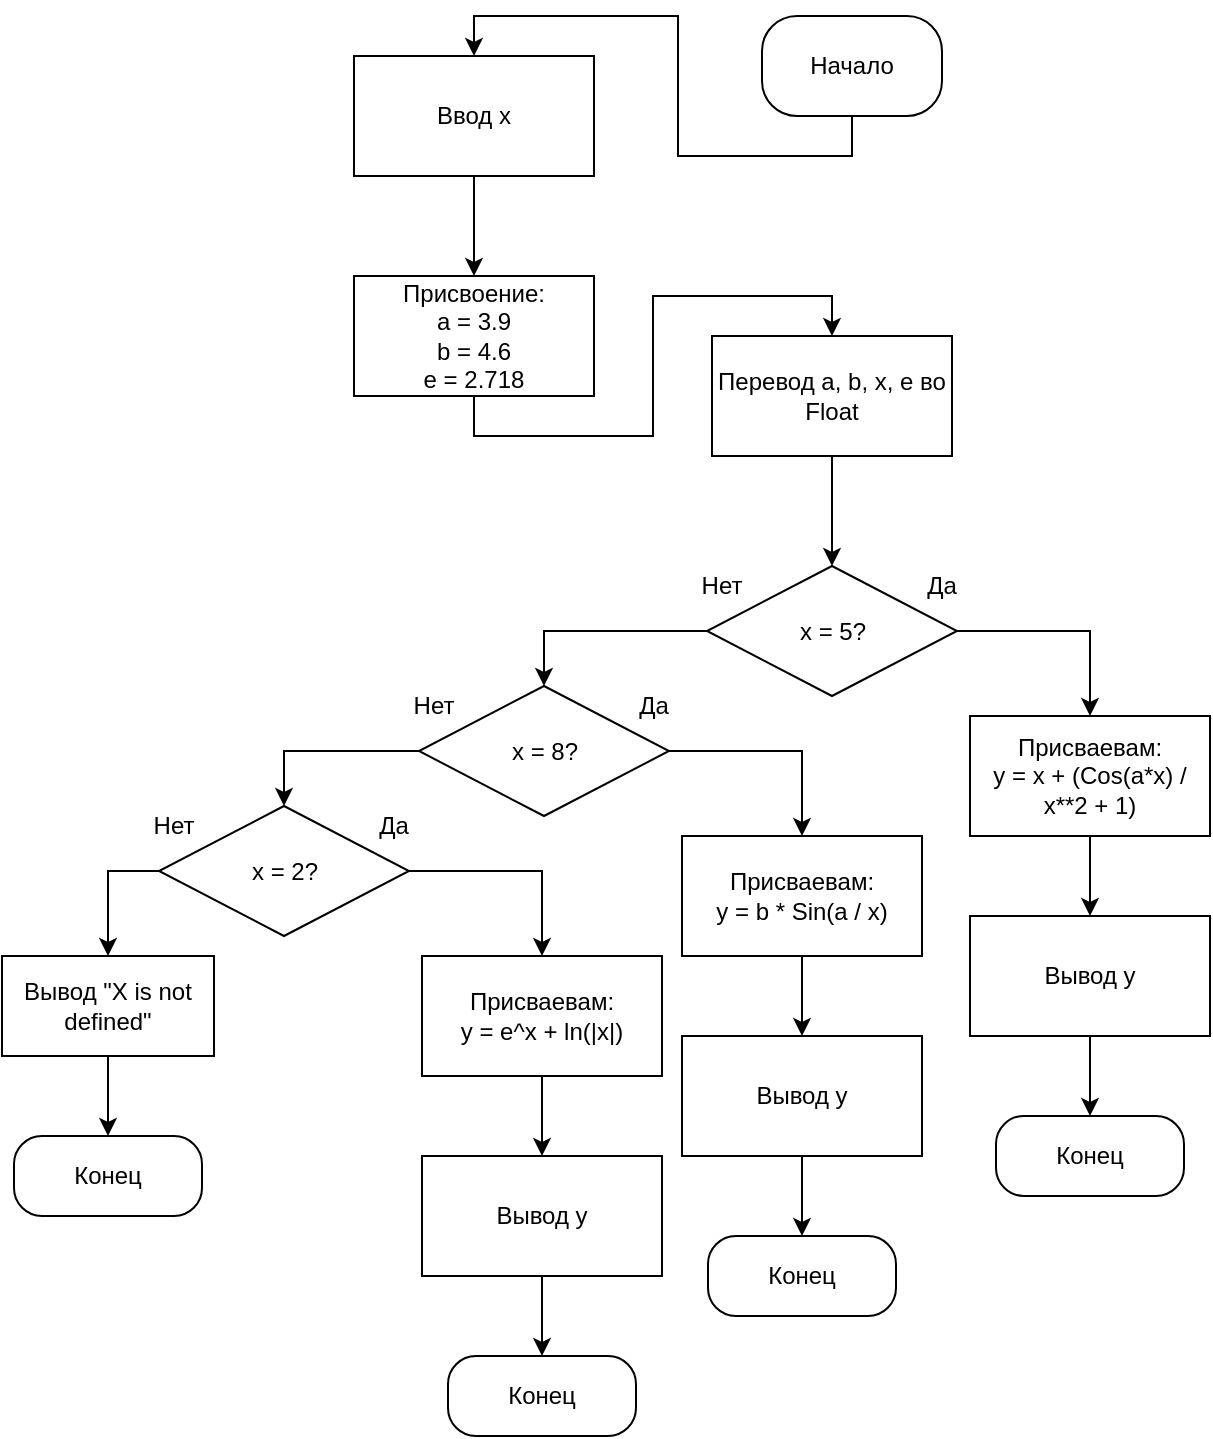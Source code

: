 <mxfile version="23.1.5" type="device">
  <diagram name="Страница — 1" id="JLULOAlkJ3aI0VZnD2LQ">
    <mxGraphModel dx="2076" dy="817" grid="1" gridSize="10" guides="1" tooltips="1" connect="1" arrows="1" fold="1" page="1" pageScale="1" pageWidth="827" pageHeight="1169" math="0" shadow="0">
      <root>
        <mxCell id="0" />
        <mxCell id="1" parent="0" />
        <mxCell id="gBKuoCQjEU2EA3JGXyk2-4" style="edgeStyle=orthogonalEdgeStyle;rounded=0;orthogonalLoop=1;jettySize=auto;html=1;exitX=0.5;exitY=1;exitDx=0;exitDy=0;entryX=0.5;entryY=0;entryDx=0;entryDy=0;" parent="1" source="gBKuoCQjEU2EA3JGXyk2-1" target="gBKuoCQjEU2EA3JGXyk2-3" edge="1">
          <mxGeometry relative="1" as="geometry" />
        </mxCell>
        <mxCell id="gBKuoCQjEU2EA3JGXyk2-1" value="Начало" style="rounded=1;whiteSpace=wrap;html=1;arcSize=35;" parent="1" vertex="1">
          <mxGeometry x="310" y="290" width="90" height="50" as="geometry" />
        </mxCell>
        <mxCell id="mVvoFzOm8W_NfxXXfwmJ-10" style="edgeStyle=orthogonalEdgeStyle;rounded=0;orthogonalLoop=1;jettySize=auto;html=1;exitX=1;exitY=0.5;exitDx=0;exitDy=0;entryX=0.5;entryY=0;entryDx=0;entryDy=0;" edge="1" parent="1" source="gBKuoCQjEU2EA3JGXyk2-2" target="mVvoFzOm8W_NfxXXfwmJ-9">
          <mxGeometry relative="1" as="geometry" />
        </mxCell>
        <mxCell id="mVvoFzOm8W_NfxXXfwmJ-28" style="edgeStyle=orthogonalEdgeStyle;rounded=0;orthogonalLoop=1;jettySize=auto;html=1;exitX=0;exitY=0.5;exitDx=0;exitDy=0;entryX=0.5;entryY=0;entryDx=0;entryDy=0;" edge="1" parent="1" source="gBKuoCQjEU2EA3JGXyk2-2" target="mVvoFzOm8W_NfxXXfwmJ-20">
          <mxGeometry relative="1" as="geometry" />
        </mxCell>
        <mxCell id="gBKuoCQjEU2EA3JGXyk2-2" value="x = 5?" style="rhombus;whiteSpace=wrap;html=1;" parent="1" vertex="1">
          <mxGeometry x="282.5" y="565" width="125" height="65" as="geometry" />
        </mxCell>
        <mxCell id="mVvoFzOm8W_NfxXXfwmJ-5" style="edgeStyle=orthogonalEdgeStyle;rounded=0;orthogonalLoop=1;jettySize=auto;html=1;exitX=0.5;exitY=1;exitDx=0;exitDy=0;entryX=0.5;entryY=0;entryDx=0;entryDy=0;" edge="1" parent="1" source="gBKuoCQjEU2EA3JGXyk2-3" target="mVvoFzOm8W_NfxXXfwmJ-4">
          <mxGeometry relative="1" as="geometry" />
        </mxCell>
        <mxCell id="gBKuoCQjEU2EA3JGXyk2-3" value="Ввод x" style="rounded=0;whiteSpace=wrap;html=1;" parent="1" vertex="1">
          <mxGeometry x="106" y="310" width="120" height="60" as="geometry" />
        </mxCell>
        <mxCell id="mVvoFzOm8W_NfxXXfwmJ-3" style="edgeStyle=orthogonalEdgeStyle;rounded=0;orthogonalLoop=1;jettySize=auto;html=1;exitX=0.5;exitY=1;exitDx=0;exitDy=0;entryX=0.5;entryY=0;entryDx=0;entryDy=0;" edge="1" parent="1" source="mVvoFzOm8W_NfxXXfwmJ-1" target="gBKuoCQjEU2EA3JGXyk2-2">
          <mxGeometry relative="1" as="geometry" />
        </mxCell>
        <mxCell id="mVvoFzOm8W_NfxXXfwmJ-1" value="Перевод a, b, x, e во Float" style="rounded=0;whiteSpace=wrap;html=1;" vertex="1" parent="1">
          <mxGeometry x="285" y="450" width="120" height="60" as="geometry" />
        </mxCell>
        <mxCell id="mVvoFzOm8W_NfxXXfwmJ-6" style="edgeStyle=orthogonalEdgeStyle;rounded=0;orthogonalLoop=1;jettySize=auto;html=1;exitX=0.5;exitY=1;exitDx=0;exitDy=0;entryX=0.5;entryY=0;entryDx=0;entryDy=0;" edge="1" parent="1" source="mVvoFzOm8W_NfxXXfwmJ-4" target="mVvoFzOm8W_NfxXXfwmJ-1">
          <mxGeometry relative="1" as="geometry" />
        </mxCell>
        <mxCell id="mVvoFzOm8W_NfxXXfwmJ-4" value="Присвоение:&lt;br&gt;a = 3.9&lt;br&gt;b = 4.6&lt;br&gt;e =&amp;nbsp;2.718" style="rounded=0;whiteSpace=wrap;html=1;" vertex="1" parent="1">
          <mxGeometry x="106" y="420" width="120" height="60" as="geometry" />
        </mxCell>
        <mxCell id="mVvoFzOm8W_NfxXXfwmJ-7" value="Да" style="text;html=1;align=center;verticalAlign=middle;whiteSpace=wrap;rounded=0;" vertex="1" parent="1">
          <mxGeometry x="370" y="560" width="60" height="30" as="geometry" />
        </mxCell>
        <mxCell id="mVvoFzOm8W_NfxXXfwmJ-8" value="Нет" style="text;html=1;align=center;verticalAlign=middle;whiteSpace=wrap;rounded=0;" vertex="1" parent="1">
          <mxGeometry x="260" y="560" width="60" height="30" as="geometry" />
        </mxCell>
        <mxCell id="mVvoFzOm8W_NfxXXfwmJ-17" style="edgeStyle=orthogonalEdgeStyle;rounded=0;orthogonalLoop=1;jettySize=auto;html=1;exitX=0.5;exitY=1;exitDx=0;exitDy=0;entryX=0.5;entryY=0;entryDx=0;entryDy=0;" edge="1" parent="1" source="mVvoFzOm8W_NfxXXfwmJ-9" target="mVvoFzOm8W_NfxXXfwmJ-16">
          <mxGeometry relative="1" as="geometry" />
        </mxCell>
        <mxCell id="mVvoFzOm8W_NfxXXfwmJ-9" value="Присваевам:&lt;br&gt;y =&amp;nbsp;x + (Сos(a*x) / x**2 + 1)" style="rounded=0;whiteSpace=wrap;html=1;" vertex="1" parent="1">
          <mxGeometry x="414" y="640" width="120" height="60" as="geometry" />
        </mxCell>
        <mxCell id="mVvoFzOm8W_NfxXXfwmJ-13" value="Конец" style="rounded=1;whiteSpace=wrap;html=1;arcSize=35;" vertex="1" parent="1">
          <mxGeometry x="427" y="840" width="94" height="40" as="geometry" />
        </mxCell>
        <mxCell id="mVvoFzOm8W_NfxXXfwmJ-18" style="edgeStyle=orthogonalEdgeStyle;rounded=0;orthogonalLoop=1;jettySize=auto;html=1;exitX=0.5;exitY=1;exitDx=0;exitDy=0;entryX=0.5;entryY=0;entryDx=0;entryDy=0;" edge="1" parent="1" source="mVvoFzOm8W_NfxXXfwmJ-16" target="mVvoFzOm8W_NfxXXfwmJ-13">
          <mxGeometry relative="1" as="geometry" />
        </mxCell>
        <mxCell id="mVvoFzOm8W_NfxXXfwmJ-16" value="Вывод y" style="rounded=0;whiteSpace=wrap;html=1;" vertex="1" parent="1">
          <mxGeometry x="414" y="740" width="120" height="60" as="geometry" />
        </mxCell>
        <mxCell id="mVvoFzOm8W_NfxXXfwmJ-19" style="edgeStyle=orthogonalEdgeStyle;rounded=0;orthogonalLoop=1;jettySize=auto;html=1;exitX=1;exitY=0.5;exitDx=0;exitDy=0;entryX=0.5;entryY=0;entryDx=0;entryDy=0;" edge="1" parent="1" source="mVvoFzOm8W_NfxXXfwmJ-20" target="mVvoFzOm8W_NfxXXfwmJ-24">
          <mxGeometry relative="1" as="geometry" />
        </mxCell>
        <mxCell id="mVvoFzOm8W_NfxXXfwmJ-39" style="edgeStyle=orthogonalEdgeStyle;rounded=0;orthogonalLoop=1;jettySize=auto;html=1;exitX=0;exitY=0.5;exitDx=0;exitDy=0;entryX=0.5;entryY=0;entryDx=0;entryDy=0;" edge="1" parent="1" source="mVvoFzOm8W_NfxXXfwmJ-20" target="mVvoFzOm8W_NfxXXfwmJ-31">
          <mxGeometry relative="1" as="geometry" />
        </mxCell>
        <mxCell id="mVvoFzOm8W_NfxXXfwmJ-20" value="x = 8?" style="rhombus;whiteSpace=wrap;html=1;" vertex="1" parent="1">
          <mxGeometry x="138.5" y="625" width="125" height="65" as="geometry" />
        </mxCell>
        <mxCell id="mVvoFzOm8W_NfxXXfwmJ-21" value="Да" style="text;html=1;align=center;verticalAlign=middle;whiteSpace=wrap;rounded=0;" vertex="1" parent="1">
          <mxGeometry x="226" y="620" width="60" height="30" as="geometry" />
        </mxCell>
        <mxCell id="mVvoFzOm8W_NfxXXfwmJ-22" value="Нет" style="text;html=1;align=center;verticalAlign=middle;whiteSpace=wrap;rounded=0;" vertex="1" parent="1">
          <mxGeometry x="116" y="620" width="60" height="30" as="geometry" />
        </mxCell>
        <mxCell id="mVvoFzOm8W_NfxXXfwmJ-23" style="edgeStyle=orthogonalEdgeStyle;rounded=0;orthogonalLoop=1;jettySize=auto;html=1;exitX=0.5;exitY=1;exitDx=0;exitDy=0;entryX=0.5;entryY=0;entryDx=0;entryDy=0;" edge="1" parent="1" source="mVvoFzOm8W_NfxXXfwmJ-24" target="mVvoFzOm8W_NfxXXfwmJ-27">
          <mxGeometry relative="1" as="geometry" />
        </mxCell>
        <mxCell id="mVvoFzOm8W_NfxXXfwmJ-24" value="Присваевам:&lt;br&gt;y =&amp;nbsp;b * Sin(a / x)" style="rounded=0;whiteSpace=wrap;html=1;" vertex="1" parent="1">
          <mxGeometry x="270" y="700" width="120" height="60" as="geometry" />
        </mxCell>
        <mxCell id="mVvoFzOm8W_NfxXXfwmJ-25" value="Конец" style="rounded=1;whiteSpace=wrap;html=1;arcSize=35;" vertex="1" parent="1">
          <mxGeometry x="283" y="900" width="94" height="40" as="geometry" />
        </mxCell>
        <mxCell id="mVvoFzOm8W_NfxXXfwmJ-26" style="edgeStyle=orthogonalEdgeStyle;rounded=0;orthogonalLoop=1;jettySize=auto;html=1;exitX=0.5;exitY=1;exitDx=0;exitDy=0;entryX=0.5;entryY=0;entryDx=0;entryDy=0;" edge="1" parent="1" source="mVvoFzOm8W_NfxXXfwmJ-27" target="mVvoFzOm8W_NfxXXfwmJ-25">
          <mxGeometry relative="1" as="geometry" />
        </mxCell>
        <mxCell id="mVvoFzOm8W_NfxXXfwmJ-27" value="Вывод y" style="rounded=0;whiteSpace=wrap;html=1;" vertex="1" parent="1">
          <mxGeometry x="270" y="800" width="120" height="60" as="geometry" />
        </mxCell>
        <mxCell id="mVvoFzOm8W_NfxXXfwmJ-30" style="edgeStyle=orthogonalEdgeStyle;rounded=0;orthogonalLoop=1;jettySize=auto;html=1;exitX=1;exitY=0.5;exitDx=0;exitDy=0;entryX=0.5;entryY=0;entryDx=0;entryDy=0;" edge="1" parent="1" source="mVvoFzOm8W_NfxXXfwmJ-31" target="mVvoFzOm8W_NfxXXfwmJ-35">
          <mxGeometry relative="1" as="geometry" />
        </mxCell>
        <mxCell id="mVvoFzOm8W_NfxXXfwmJ-43" style="edgeStyle=orthogonalEdgeStyle;rounded=0;orthogonalLoop=1;jettySize=auto;html=1;exitX=0;exitY=0.5;exitDx=0;exitDy=0;entryX=0.5;entryY=0;entryDx=0;entryDy=0;" edge="1" parent="1" source="mVvoFzOm8W_NfxXXfwmJ-31" target="mVvoFzOm8W_NfxXXfwmJ-41">
          <mxGeometry relative="1" as="geometry" />
        </mxCell>
        <mxCell id="mVvoFzOm8W_NfxXXfwmJ-31" value="x = 2?" style="rhombus;whiteSpace=wrap;html=1;" vertex="1" parent="1">
          <mxGeometry x="8.5" y="685" width="125" height="65" as="geometry" />
        </mxCell>
        <mxCell id="mVvoFzOm8W_NfxXXfwmJ-32" value="Да" style="text;html=1;align=center;verticalAlign=middle;whiteSpace=wrap;rounded=0;" vertex="1" parent="1">
          <mxGeometry x="96" y="680" width="60" height="30" as="geometry" />
        </mxCell>
        <mxCell id="mVvoFzOm8W_NfxXXfwmJ-33" value="Нет" style="text;html=1;align=center;verticalAlign=middle;whiteSpace=wrap;rounded=0;" vertex="1" parent="1">
          <mxGeometry x="-14" y="680" width="60" height="30" as="geometry" />
        </mxCell>
        <mxCell id="mVvoFzOm8W_NfxXXfwmJ-34" style="edgeStyle=orthogonalEdgeStyle;rounded=0;orthogonalLoop=1;jettySize=auto;html=1;exitX=0.5;exitY=1;exitDx=0;exitDy=0;entryX=0.5;entryY=0;entryDx=0;entryDy=0;" edge="1" parent="1" source="mVvoFzOm8W_NfxXXfwmJ-35" target="mVvoFzOm8W_NfxXXfwmJ-38">
          <mxGeometry relative="1" as="geometry" />
        </mxCell>
        <mxCell id="mVvoFzOm8W_NfxXXfwmJ-35" value="Присваевам:&lt;br&gt;y =&amp;nbsp;e^x + ln(|x|)" style="rounded=0;whiteSpace=wrap;html=1;" vertex="1" parent="1">
          <mxGeometry x="140" y="760" width="120" height="60" as="geometry" />
        </mxCell>
        <mxCell id="mVvoFzOm8W_NfxXXfwmJ-36" value="Конец" style="rounded=1;whiteSpace=wrap;html=1;arcSize=35;" vertex="1" parent="1">
          <mxGeometry x="153" y="960" width="94" height="40" as="geometry" />
        </mxCell>
        <mxCell id="mVvoFzOm8W_NfxXXfwmJ-37" style="edgeStyle=orthogonalEdgeStyle;rounded=0;orthogonalLoop=1;jettySize=auto;html=1;exitX=0.5;exitY=1;exitDx=0;exitDy=0;entryX=0.5;entryY=0;entryDx=0;entryDy=0;" edge="1" parent="1" source="mVvoFzOm8W_NfxXXfwmJ-38" target="mVvoFzOm8W_NfxXXfwmJ-36">
          <mxGeometry relative="1" as="geometry" />
        </mxCell>
        <mxCell id="mVvoFzOm8W_NfxXXfwmJ-38" value="Вывод y" style="rounded=0;whiteSpace=wrap;html=1;" vertex="1" parent="1">
          <mxGeometry x="140" y="860" width="120" height="60" as="geometry" />
        </mxCell>
        <mxCell id="mVvoFzOm8W_NfxXXfwmJ-40" value="Конец" style="rounded=1;whiteSpace=wrap;html=1;arcSize=35;" vertex="1" parent="1">
          <mxGeometry x="-64" y="850" width="94" height="40" as="geometry" />
        </mxCell>
        <mxCell id="mVvoFzOm8W_NfxXXfwmJ-44" style="edgeStyle=orthogonalEdgeStyle;rounded=0;orthogonalLoop=1;jettySize=auto;html=1;exitX=0.5;exitY=1;exitDx=0;exitDy=0;entryX=0.5;entryY=0;entryDx=0;entryDy=0;" edge="1" parent="1" source="mVvoFzOm8W_NfxXXfwmJ-41" target="mVvoFzOm8W_NfxXXfwmJ-40">
          <mxGeometry relative="1" as="geometry" />
        </mxCell>
        <mxCell id="mVvoFzOm8W_NfxXXfwmJ-41" value="Вывод&amp;nbsp;&quot;X is not defined&quot;" style="rounded=0;whiteSpace=wrap;html=1;" vertex="1" parent="1">
          <mxGeometry x="-70" y="760" width="106" height="50" as="geometry" />
        </mxCell>
      </root>
    </mxGraphModel>
  </diagram>
</mxfile>

